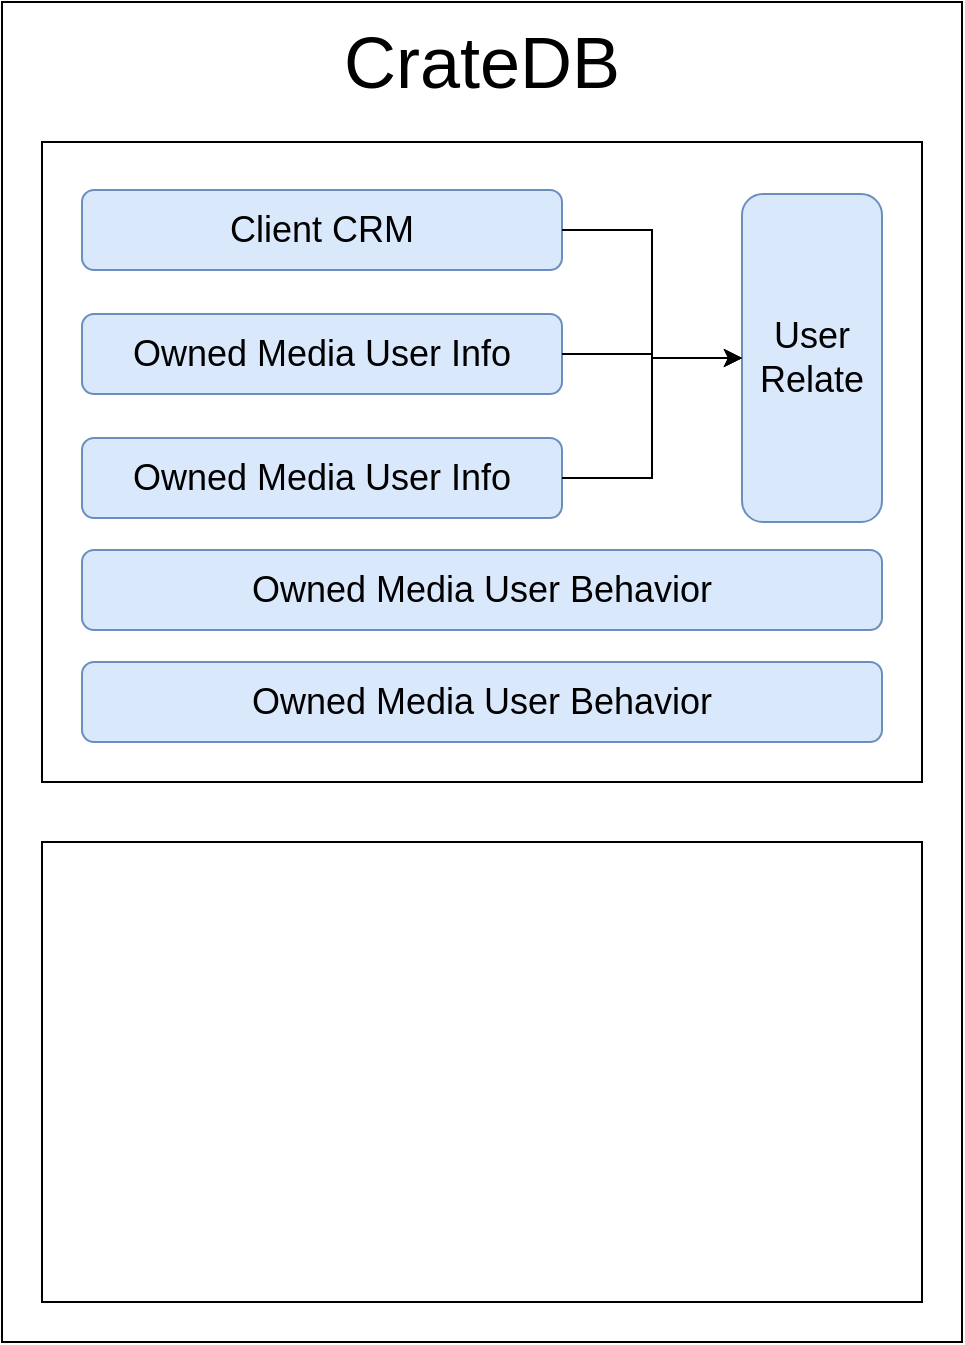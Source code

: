 <mxfile version="10.7.7" type="github"><diagram id="BBAI207OdaMjI_u0Awmq" name="Page-1"><mxGraphModel dx="1443" dy="786" grid="1" gridSize="10" guides="1" tooltips="1" connect="1" arrows="1" fold="1" page="1" pageScale="1" pageWidth="827" pageHeight="1169" math="0" shadow="0"><root><mxCell id="0"/><mxCell id="1" parent="0"/><mxCell id="pOjxndoSPAx7A_PEtpDw-1" value="" style="rounded=0;whiteSpace=wrap;html=1;" vertex="1" parent="1"><mxGeometry x="450" y="460" width="480" height="670" as="geometry"/></mxCell><mxCell id="pOjxndoSPAx7A_PEtpDw-15" value="&lt;font style=&quot;font-size: 36px&quot;&gt;CrateDB&lt;/font&gt;" style="text;html=1;strokeColor=none;fillColor=none;align=center;verticalAlign=middle;whiteSpace=wrap;rounded=0;" vertex="1" parent="1"><mxGeometry x="670" y="480" width="40" height="20" as="geometry"/></mxCell><mxCell id="pOjxndoSPAx7A_PEtpDw-18" value="" style="rounded=0;whiteSpace=wrap;html=1;" vertex="1" parent="1"><mxGeometry x="470" y="880" width="440" height="230" as="geometry"/></mxCell><mxCell id="pOjxndoSPAx7A_PEtpDw-19" value="" style="group" vertex="1" connectable="0" parent="1"><mxGeometry x="470" y="530" width="440" height="320" as="geometry"/></mxCell><mxCell id="pOjxndoSPAx7A_PEtpDw-2" value="" style="rounded=0;whiteSpace=wrap;html=1;" vertex="1" parent="pOjxndoSPAx7A_PEtpDw-19"><mxGeometry width="440" height="320" as="geometry"/></mxCell><mxCell id="pOjxndoSPAx7A_PEtpDw-3" value="&lt;font style=&quot;font-size: 18px&quot;&gt;Client CRM&lt;/font&gt;" style="rounded=1;whiteSpace=wrap;html=1;fillColor=#dae8fc;strokeColor=#6c8ebf;" vertex="1" parent="pOjxndoSPAx7A_PEtpDw-19"><mxGeometry x="20" y="24" width="240" height="40" as="geometry"/></mxCell><mxCell id="pOjxndoSPAx7A_PEtpDw-4" value="&lt;font style=&quot;font-size: 18px&quot;&gt;Owned Media User Info&lt;/font&gt;" style="rounded=1;whiteSpace=wrap;html=1;fillColor=#dae8fc;strokeColor=#6c8ebf;" vertex="1" parent="pOjxndoSPAx7A_PEtpDw-19"><mxGeometry x="20" y="86" width="240" height="40" as="geometry"/></mxCell><mxCell id="pOjxndoSPAx7A_PEtpDw-5" value="&lt;span&gt;&lt;font style=&quot;font-size: 18px&quot;&gt;Owned Media User Info&lt;/font&gt;&lt;/span&gt;" style="rounded=1;whiteSpace=wrap;html=1;fillColor=#dae8fc;strokeColor=#6c8ebf;" vertex="1" parent="pOjxndoSPAx7A_PEtpDw-19"><mxGeometry x="20" y="148" width="240" height="40" as="geometry"/></mxCell><mxCell id="pOjxndoSPAx7A_PEtpDw-6" value="&lt;font style=&quot;font-size: 18px&quot;&gt;User&lt;br&gt;Relate&lt;/font&gt;" style="rounded=1;whiteSpace=wrap;html=1;fillColor=#dae8fc;strokeColor=#6c8ebf;" vertex="1" parent="pOjxndoSPAx7A_PEtpDw-19"><mxGeometry x="350" y="26" width="70" height="164" as="geometry"/></mxCell><mxCell id="pOjxndoSPAx7A_PEtpDw-11" style="edgeStyle=orthogonalEdgeStyle;rounded=0;orthogonalLoop=1;jettySize=auto;html=1;exitX=1;exitY=0.5;exitDx=0;exitDy=0;" edge="1" parent="pOjxndoSPAx7A_PEtpDw-19" source="pOjxndoSPAx7A_PEtpDw-3" target="pOjxndoSPAx7A_PEtpDw-6"><mxGeometry relative="1" as="geometry"/></mxCell><mxCell id="pOjxndoSPAx7A_PEtpDw-12" style="edgeStyle=orthogonalEdgeStyle;rounded=0;orthogonalLoop=1;jettySize=auto;html=1;exitX=1;exitY=0.5;exitDx=0;exitDy=0;" edge="1" parent="pOjxndoSPAx7A_PEtpDw-19" source="pOjxndoSPAx7A_PEtpDw-4" target="pOjxndoSPAx7A_PEtpDw-6"><mxGeometry relative="1" as="geometry"/></mxCell><mxCell id="pOjxndoSPAx7A_PEtpDw-14" style="edgeStyle=orthogonalEdgeStyle;rounded=0;orthogonalLoop=1;jettySize=auto;html=1;exitX=1;exitY=0.5;exitDx=0;exitDy=0;entryX=0;entryY=0.5;entryDx=0;entryDy=0;" edge="1" parent="pOjxndoSPAx7A_PEtpDw-19" source="pOjxndoSPAx7A_PEtpDw-5" target="pOjxndoSPAx7A_PEtpDw-6"><mxGeometry relative="1" as="geometry"/></mxCell><mxCell id="pOjxndoSPAx7A_PEtpDw-7" value="&lt;font style=&quot;font-size: 18px&quot;&gt;Owned Media User Behavior&lt;/font&gt;" style="rounded=1;whiteSpace=wrap;html=1;fillColor=#dae8fc;strokeColor=#6c8ebf;" vertex="1" parent="pOjxndoSPAx7A_PEtpDw-19"><mxGeometry x="20" y="204" width="400" height="40" as="geometry"/></mxCell><mxCell id="pOjxndoSPAx7A_PEtpDw-10" value="&lt;font style=&quot;font-size: 18px&quot;&gt;Owned Media User Behavior&lt;/font&gt;" style="rounded=1;whiteSpace=wrap;html=1;fillColor=#dae8fc;strokeColor=#6c8ebf;" vertex="1" parent="pOjxndoSPAx7A_PEtpDw-19"><mxGeometry x="20" y="260" width="400" height="40" as="geometry"/></mxCell></root></mxGraphModel></diagram></mxfile>
